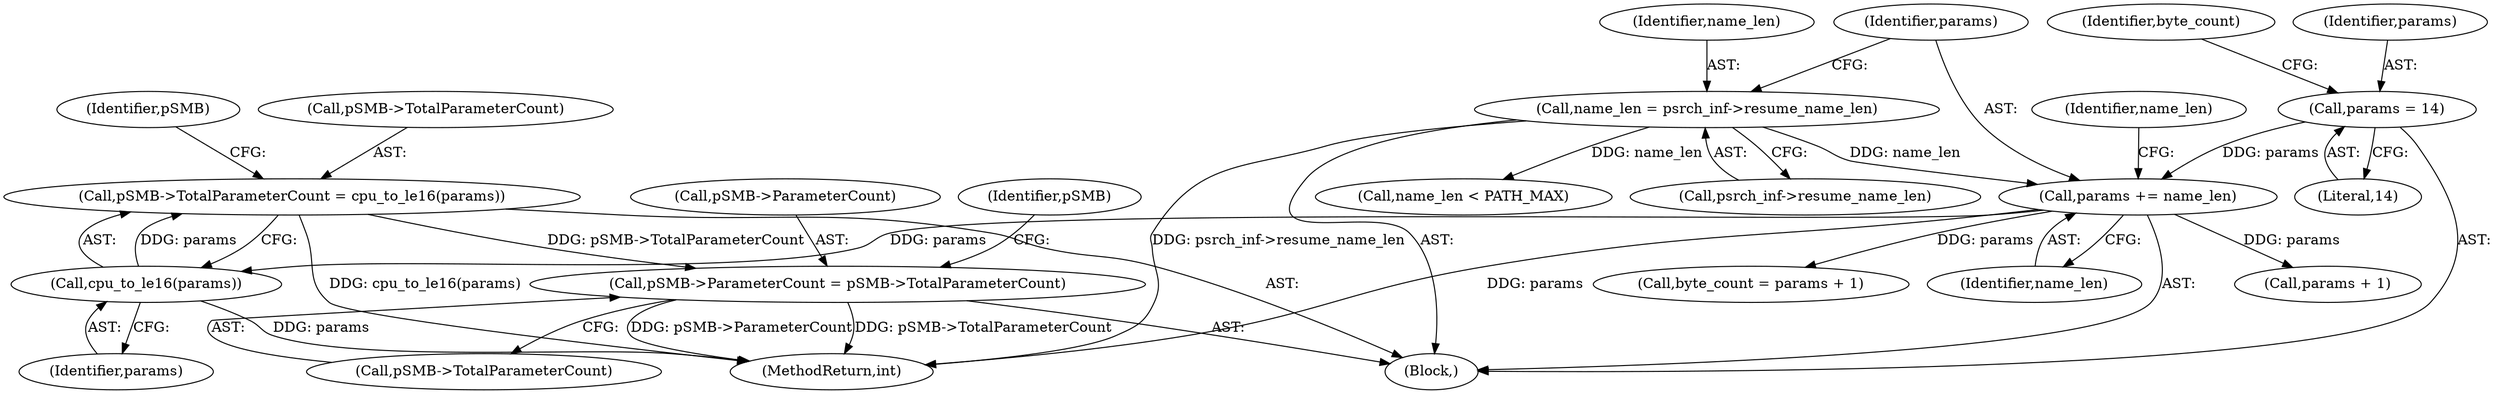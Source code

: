 digraph "0_linux_9438fabb73eb48055b58b89fc51e0bc4db22fabd@pointer" {
"1000343" [label="(Call,pSMB->ParameterCount = pSMB->TotalParameterCount)"];
"1000337" [label="(Call,pSMB->TotalParameterCount = cpu_to_le16(params))"];
"1000341" [label="(Call,cpu_to_le16(params))"];
"1000290" [label="(Call,params += name_len)"];
"1000285" [label="(Call,name_len = psrch_inf->resume_name_len)"];
"1000164" [label="(Call,params = 14)"];
"1000285" [label="(Call,name_len = psrch_inf->resume_name_len)"];
"1000343" [label="(Call,pSMB->ParameterCount = pSMB->TotalParameterCount)"];
"1000117" [label="(Block,)"];
"1000291" [label="(Identifier,params)"];
"1000332" [label="(Call,byte_count = params + 1)"];
"1000347" [label="(Call,pSMB->TotalParameterCount)"];
"1000295" [label="(Identifier,name_len)"];
"1000286" [label="(Identifier,name_len)"];
"1000166" [label="(Literal,14)"];
"1000342" [label="(Identifier,params)"];
"1000168" [label="(Identifier,byte_count)"];
"1000345" [label="(Identifier,pSMB)"];
"1000294" [label="(Call,name_len < PATH_MAX)"];
"1000287" [label="(Call,psrch_inf->resume_name_len)"];
"1000165" [label="(Identifier,params)"];
"1000344" [label="(Call,pSMB->ParameterCount)"];
"1000334" [label="(Call,params + 1)"];
"1000337" [label="(Call,pSMB->TotalParameterCount = cpu_to_le16(params))"];
"1000341" [label="(Call,cpu_to_le16(params))"];
"1000351" [label="(Identifier,pSMB)"];
"1000584" [label="(MethodReturn,int)"];
"1000164" [label="(Call,params = 14)"];
"1000338" [label="(Call,pSMB->TotalParameterCount)"];
"1000292" [label="(Identifier,name_len)"];
"1000290" [label="(Call,params += name_len)"];
"1000343" -> "1000117"  [label="AST: "];
"1000343" -> "1000347"  [label="CFG: "];
"1000344" -> "1000343"  [label="AST: "];
"1000347" -> "1000343"  [label="AST: "];
"1000351" -> "1000343"  [label="CFG: "];
"1000343" -> "1000584"  [label="DDG: pSMB->ParameterCount"];
"1000343" -> "1000584"  [label="DDG: pSMB->TotalParameterCount"];
"1000337" -> "1000343"  [label="DDG: pSMB->TotalParameterCount"];
"1000337" -> "1000117"  [label="AST: "];
"1000337" -> "1000341"  [label="CFG: "];
"1000338" -> "1000337"  [label="AST: "];
"1000341" -> "1000337"  [label="AST: "];
"1000345" -> "1000337"  [label="CFG: "];
"1000337" -> "1000584"  [label="DDG: cpu_to_le16(params)"];
"1000341" -> "1000337"  [label="DDG: params"];
"1000341" -> "1000342"  [label="CFG: "];
"1000342" -> "1000341"  [label="AST: "];
"1000341" -> "1000584"  [label="DDG: params"];
"1000290" -> "1000341"  [label="DDG: params"];
"1000290" -> "1000117"  [label="AST: "];
"1000290" -> "1000292"  [label="CFG: "];
"1000291" -> "1000290"  [label="AST: "];
"1000292" -> "1000290"  [label="AST: "];
"1000295" -> "1000290"  [label="CFG: "];
"1000290" -> "1000584"  [label="DDG: params"];
"1000285" -> "1000290"  [label="DDG: name_len"];
"1000164" -> "1000290"  [label="DDG: params"];
"1000290" -> "1000332"  [label="DDG: params"];
"1000290" -> "1000334"  [label="DDG: params"];
"1000285" -> "1000117"  [label="AST: "];
"1000285" -> "1000287"  [label="CFG: "];
"1000286" -> "1000285"  [label="AST: "];
"1000287" -> "1000285"  [label="AST: "];
"1000291" -> "1000285"  [label="CFG: "];
"1000285" -> "1000584"  [label="DDG: psrch_inf->resume_name_len"];
"1000285" -> "1000294"  [label="DDG: name_len"];
"1000164" -> "1000117"  [label="AST: "];
"1000164" -> "1000166"  [label="CFG: "];
"1000165" -> "1000164"  [label="AST: "];
"1000166" -> "1000164"  [label="AST: "];
"1000168" -> "1000164"  [label="CFG: "];
}

